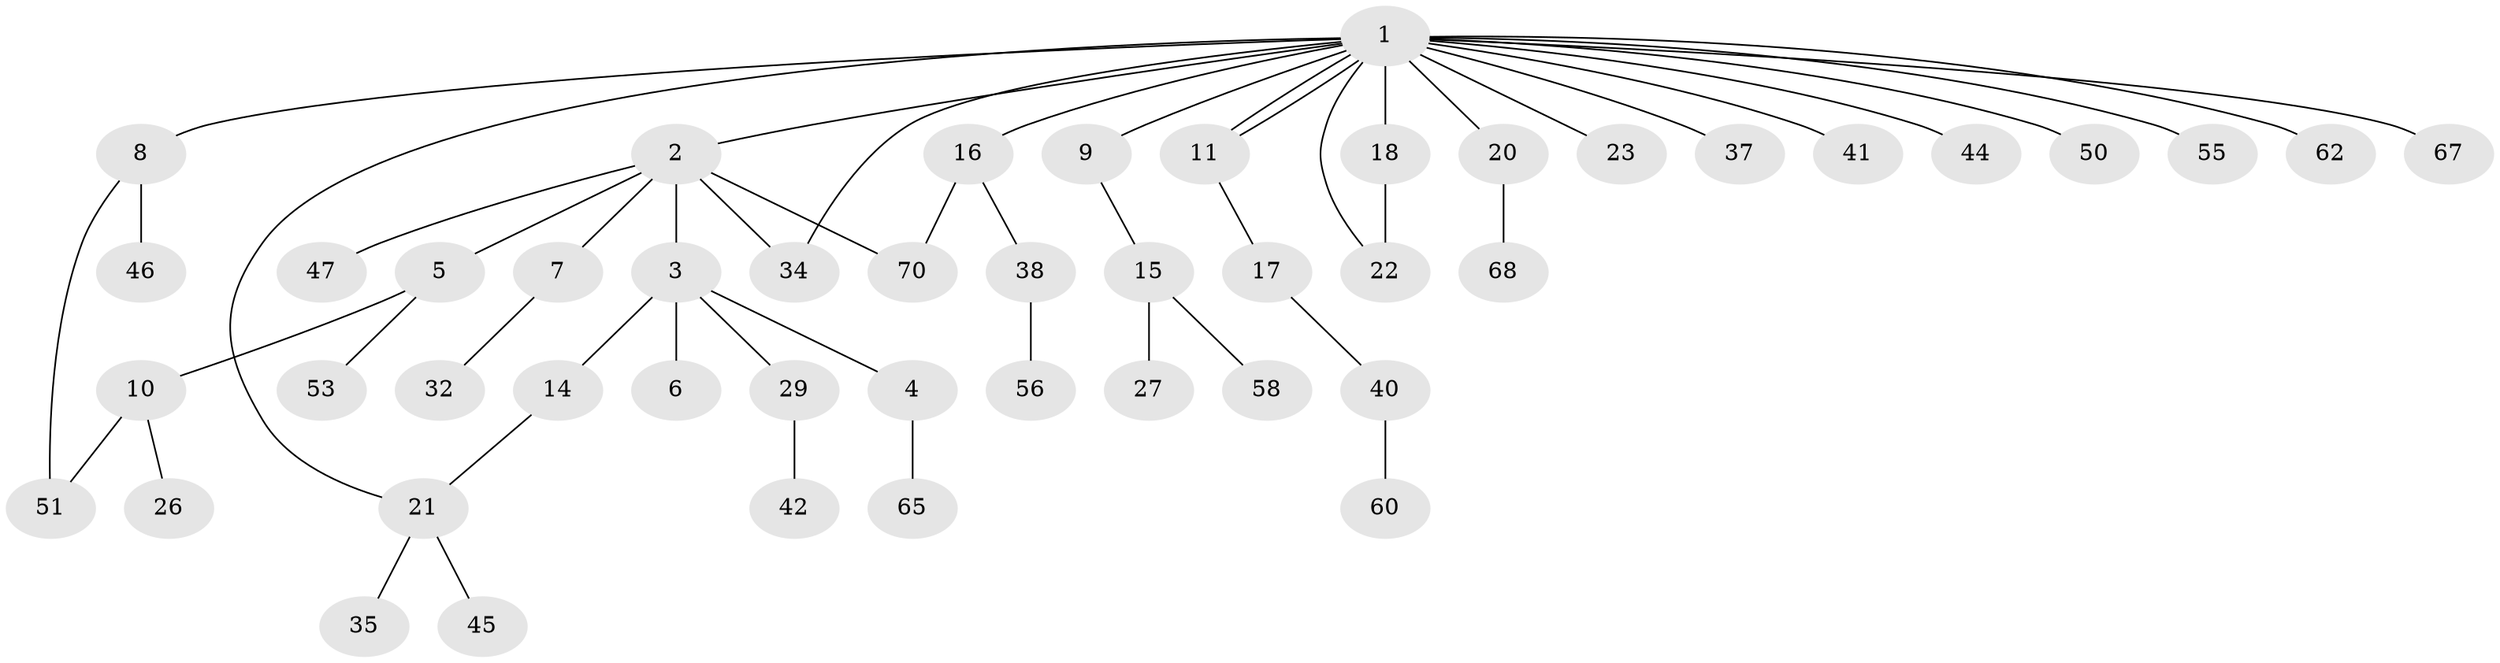 // Generated by graph-tools (version 1.1) at 2025/23/03/03/25 07:23:52]
// undirected, 47 vertices, 52 edges
graph export_dot {
graph [start="1"]
  node [color=gray90,style=filled];
  1 [super="+36"];
  2 [super="+43"];
  3 [super="+12"];
  4 [super="+13"];
  5 [super="+52"];
  6 [super="+48"];
  7;
  8 [super="+19"];
  9;
  10 [super="+31"];
  11 [super="+33"];
  14;
  15 [super="+59"];
  16 [super="+28"];
  17;
  18;
  20 [super="+69"];
  21 [super="+24"];
  22 [super="+25"];
  23 [super="+61"];
  26 [super="+30"];
  27;
  29 [super="+49"];
  32 [super="+39"];
  34 [super="+66"];
  35;
  37;
  38 [super="+54"];
  40;
  41;
  42;
  44 [super="+63"];
  45;
  46;
  47;
  50 [super="+57"];
  51 [super="+64"];
  53;
  55;
  56;
  58;
  60;
  62;
  65;
  67;
  68;
  70;
  1 -- 2;
  1 -- 8;
  1 -- 9;
  1 -- 11;
  1 -- 11;
  1 -- 16;
  1 -- 18;
  1 -- 20;
  1 -- 21;
  1 -- 22;
  1 -- 23;
  1 -- 37;
  1 -- 41;
  1 -- 44;
  1 -- 50;
  1 -- 55;
  1 -- 62;
  1 -- 67;
  1 -- 34;
  2 -- 3;
  2 -- 5;
  2 -- 7;
  2 -- 34;
  2 -- 47;
  2 -- 70;
  3 -- 4;
  3 -- 6;
  3 -- 14;
  3 -- 29;
  4 -- 65;
  5 -- 10;
  5 -- 53;
  7 -- 32;
  8 -- 46;
  8 -- 51;
  9 -- 15;
  10 -- 26;
  10 -- 51;
  11 -- 17;
  14 -- 21;
  15 -- 27;
  15 -- 58;
  16 -- 70;
  16 -- 38;
  17 -- 40;
  18 -- 22;
  20 -- 68;
  21 -- 35;
  21 -- 45;
  29 -- 42;
  38 -- 56;
  40 -- 60;
}
